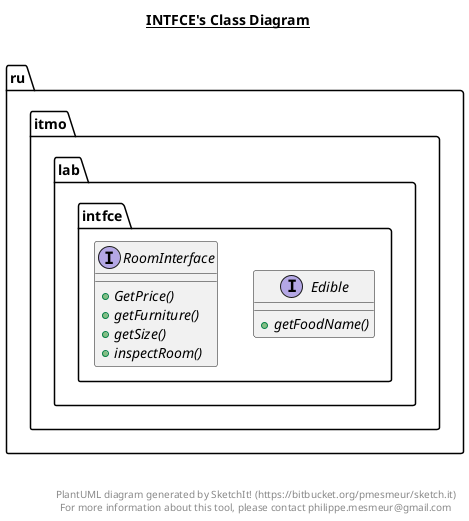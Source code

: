 @startuml

title __INTFCE's Class Diagram__\n

  namespace ru.itmo.lab {
    namespace intfce {
      interface ru.itmo.lab.intfce.Edible {
          {abstract} + getFoodName()
      }
    }
  }
  

  namespace ru.itmo.lab {
    namespace intfce {
      interface ru.itmo.lab.intfce.RoomInterface {
          {abstract} + GetPrice()
          {abstract} + getFurniture()
          {abstract} + getSize()
          {abstract} + inspectRoom()
      }
    }
  }
  



right footer


PlantUML diagram generated by SketchIt! (https://bitbucket.org/pmesmeur/sketch.it)
For more information about this tool, please contact philippe.mesmeur@gmail.com
endfooter

@enduml
